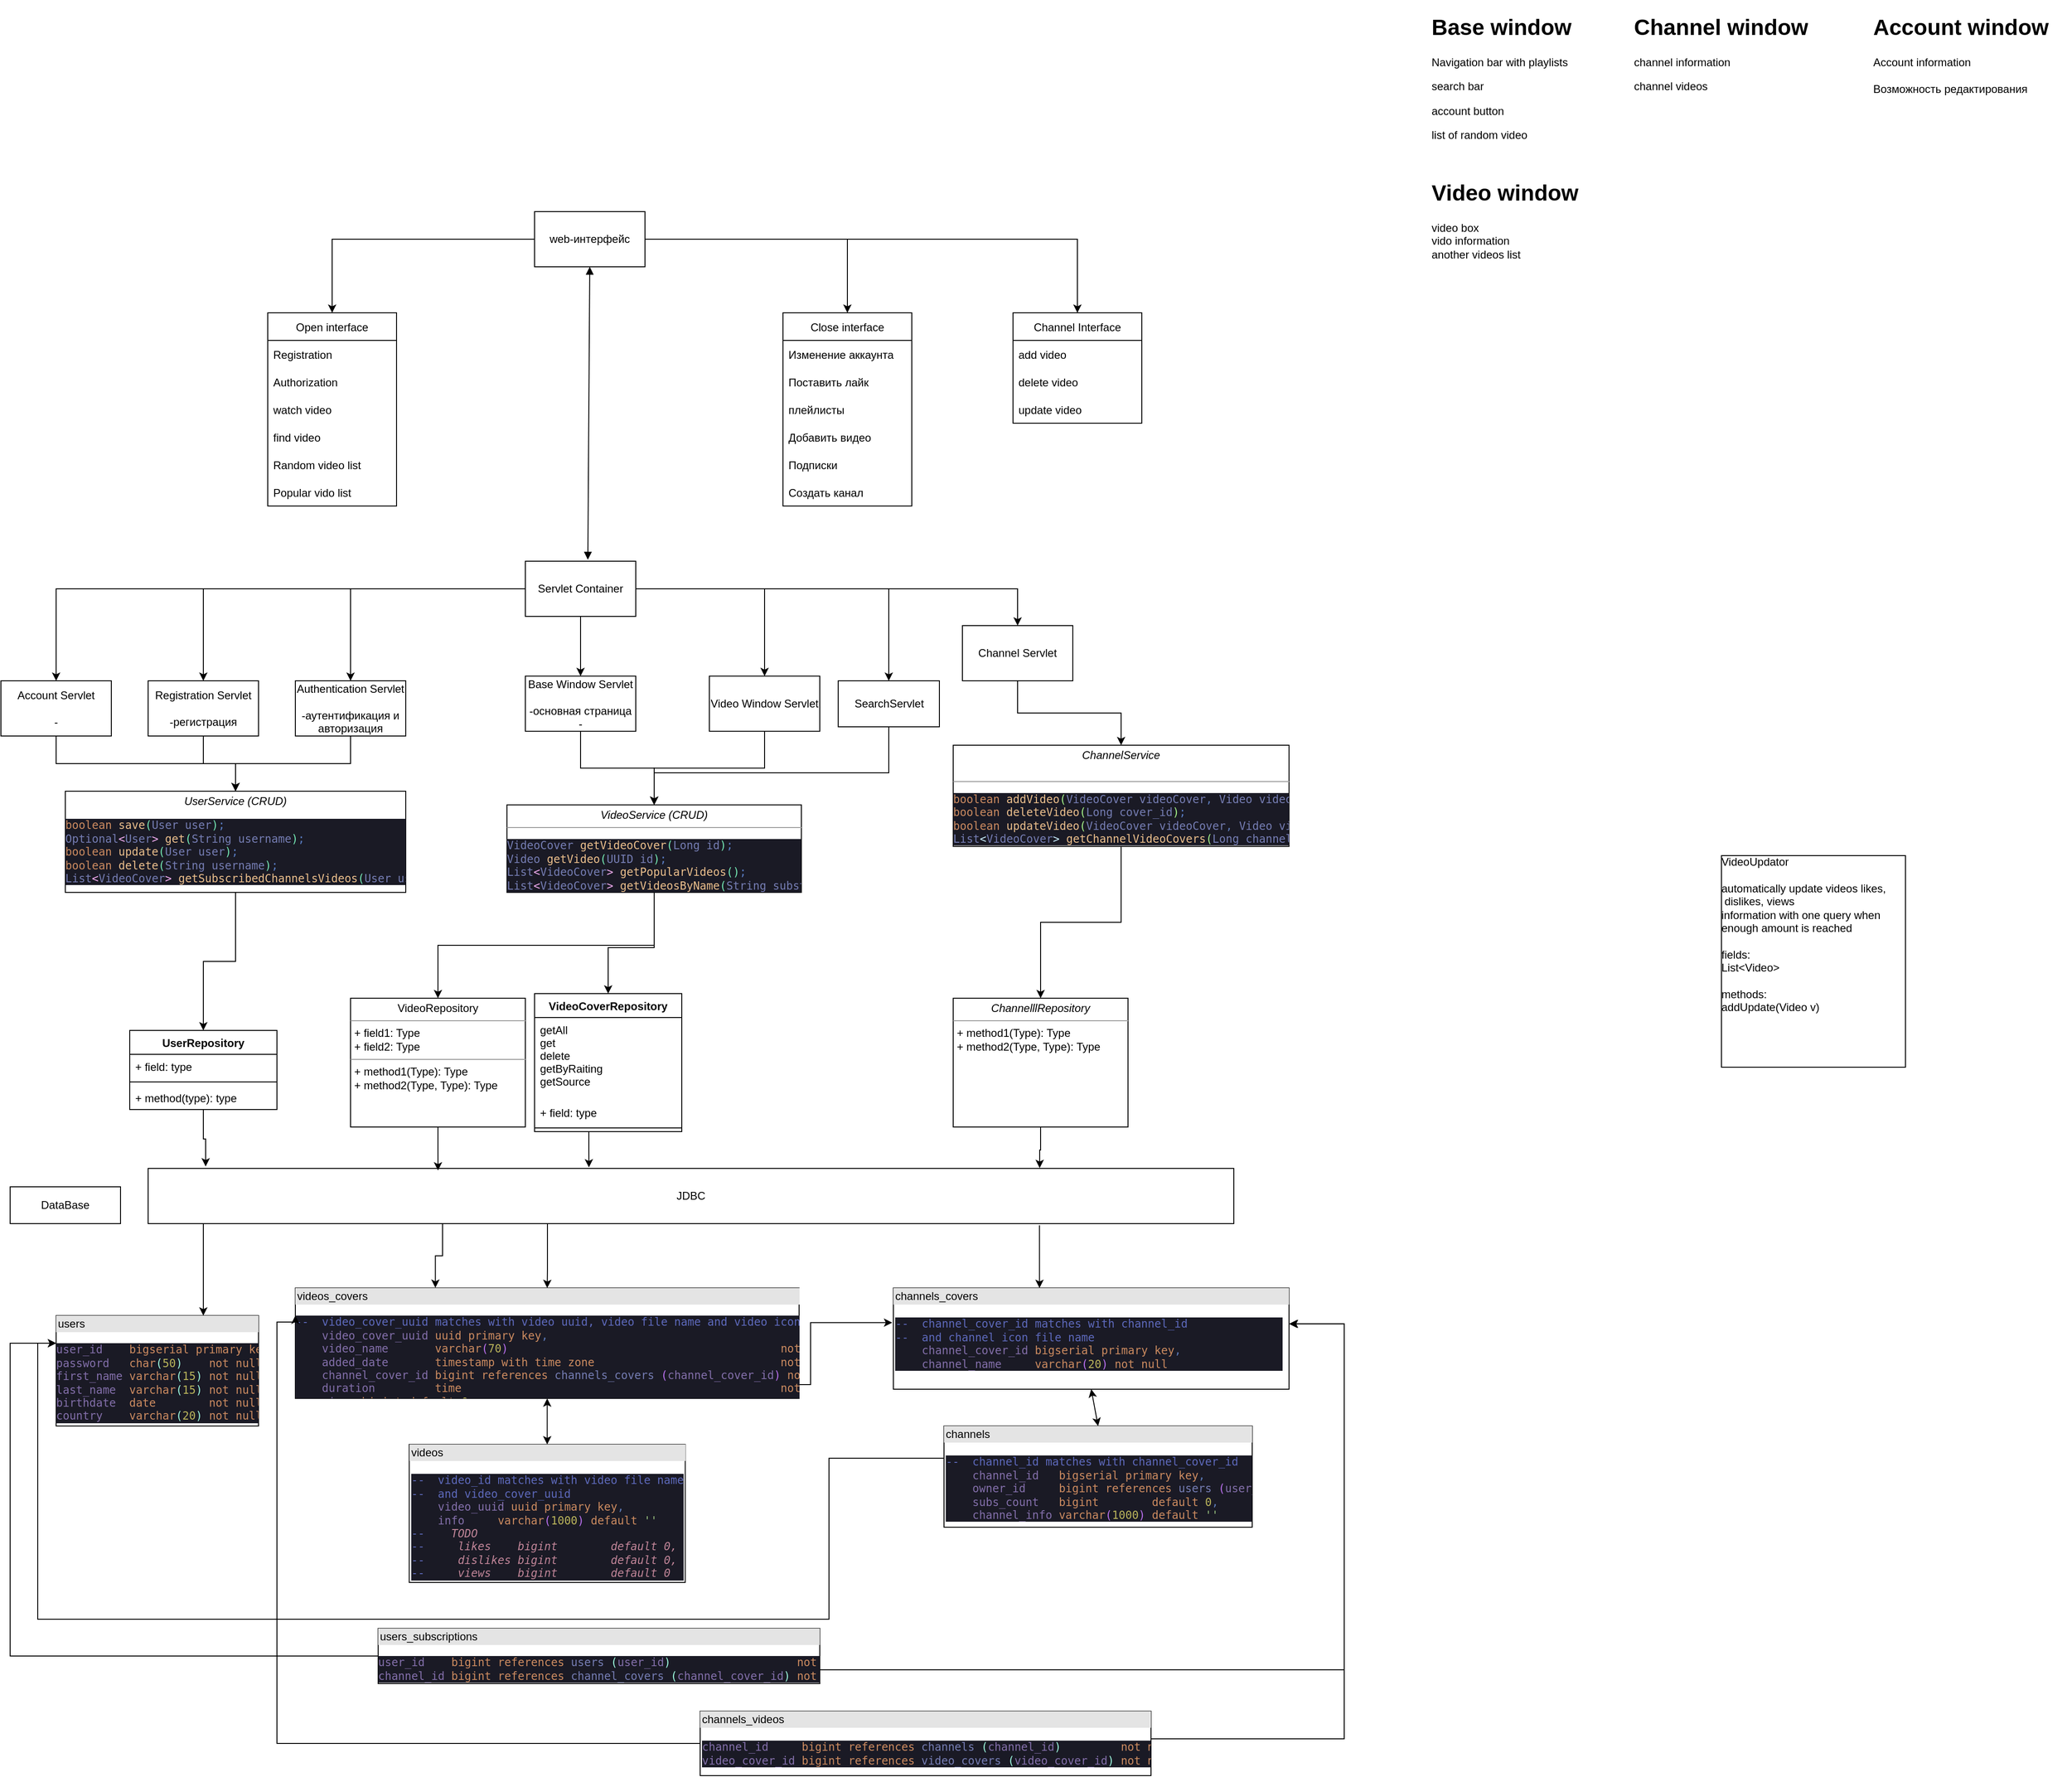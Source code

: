 <mxfile version="20.5.1" type="device"><diagram id="WTONZNGMhsn1RcIiaGWh" name="Страница 1"><mxGraphModel dx="659" dy="398" grid="1" gridSize="10" guides="1" tooltips="1" connect="1" arrows="1" fold="1" page="1" pageScale="1" pageWidth="2339" pageHeight="3300" math="0" shadow="0"><root><mxCell id="0"/><mxCell id="1" parent="0"/><mxCell id="U37pmC9Jn2ppCyWV6kMg-22" style="edgeStyle=orthogonalEdgeStyle;rounded=0;orthogonalLoop=1;jettySize=auto;html=1;" parent="1" source="U37pmC9Jn2ppCyWV6kMg-1" target="U37pmC9Jn2ppCyWV6kMg-2" edge="1"><mxGeometry relative="1" as="geometry"/></mxCell><mxCell id="U37pmC9Jn2ppCyWV6kMg-23" style="edgeStyle=orthogonalEdgeStyle;rounded=0;orthogonalLoop=1;jettySize=auto;html=1;entryX=0.5;entryY=0;entryDx=0;entryDy=0;" parent="1" source="U37pmC9Jn2ppCyWV6kMg-1" target="U37pmC9Jn2ppCyWV6kMg-18" edge="1"><mxGeometry relative="1" as="geometry"/></mxCell><mxCell id="uz91l-68emjFQJ4EGC2Y-32" style="edgeStyle=orthogonalEdgeStyle;rounded=0;orthogonalLoop=1;jettySize=auto;html=1;entryX=0.5;entryY=0;entryDx=0;entryDy=0;" parent="1" source="U37pmC9Jn2ppCyWV6kMg-1" target="uz91l-68emjFQJ4EGC2Y-23" edge="1"><mxGeometry relative="1" as="geometry"/></mxCell><mxCell id="U37pmC9Jn2ppCyWV6kMg-1" value="web-интерфейс" style="rounded=0;whiteSpace=wrap;html=1;" parent="1" vertex="1"><mxGeometry x="600" y="280" width="120" height="60" as="geometry"/></mxCell><mxCell id="U37pmC9Jn2ppCyWV6kMg-2" value="Open interface" style="swimlane;fontStyle=0;childLayout=stackLayout;horizontal=1;startSize=30;horizontalStack=0;resizeParent=1;resizeParentMax=0;resizeLast=0;collapsible=1;marginBottom=0;" parent="1" vertex="1"><mxGeometry x="310" y="390" width="140" height="210" as="geometry"><mxRectangle x="330" y="310" width="110" height="30" as="alternateBounds"/></mxGeometry></mxCell><mxCell id="U37pmC9Jn2ppCyWV6kMg-3" value="Registration" style="text;strokeColor=none;fillColor=none;align=left;verticalAlign=middle;spacingLeft=4;spacingRight=4;overflow=hidden;points=[[0,0.5],[1,0.5]];portConstraint=eastwest;rotatable=0;" parent="U37pmC9Jn2ppCyWV6kMg-2" vertex="1"><mxGeometry y="30" width="140" height="30" as="geometry"/></mxCell><mxCell id="U37pmC9Jn2ppCyWV6kMg-17" value="Authorization" style="text;strokeColor=none;fillColor=none;align=left;verticalAlign=middle;spacingLeft=4;spacingRight=4;overflow=hidden;points=[[0,0.5],[1,0.5]];portConstraint=eastwest;rotatable=0;" parent="U37pmC9Jn2ppCyWV6kMg-2" vertex="1"><mxGeometry y="60" width="140" height="30" as="geometry"/></mxCell><mxCell id="U37pmC9Jn2ppCyWV6kMg-4" value="watch video" style="text;strokeColor=none;fillColor=none;align=left;verticalAlign=middle;spacingLeft=4;spacingRight=4;overflow=hidden;points=[[0,0.5],[1,0.5]];portConstraint=eastwest;rotatable=0;" parent="U37pmC9Jn2ppCyWV6kMg-2" vertex="1"><mxGeometry y="90" width="140" height="30" as="geometry"/></mxCell><mxCell id="U37pmC9Jn2ppCyWV6kMg-5" value="find video" style="text;strokeColor=none;fillColor=none;align=left;verticalAlign=middle;spacingLeft=4;spacingRight=4;overflow=hidden;points=[[0,0.5],[1,0.5]];portConstraint=eastwest;rotatable=0;" parent="U37pmC9Jn2ppCyWV6kMg-2" vertex="1"><mxGeometry y="120" width="140" height="30" as="geometry"/></mxCell><mxCell id="U37pmC9Jn2ppCyWV6kMg-24" value="Random video list" style="text;strokeColor=none;fillColor=none;align=left;verticalAlign=middle;spacingLeft=4;spacingRight=4;overflow=hidden;points=[[0,0.5],[1,0.5]];portConstraint=eastwest;rotatable=0;" parent="U37pmC9Jn2ppCyWV6kMg-2" vertex="1"><mxGeometry y="150" width="140" height="30" as="geometry"/></mxCell><mxCell id="U37pmC9Jn2ppCyWV6kMg-25" value="Popular vido list" style="text;strokeColor=none;fillColor=none;align=left;verticalAlign=middle;spacingLeft=4;spacingRight=4;overflow=hidden;points=[[0,0.5],[1,0.5]];portConstraint=eastwest;rotatable=0;" parent="U37pmC9Jn2ppCyWV6kMg-2" vertex="1"><mxGeometry y="180" width="140" height="30" as="geometry"/></mxCell><mxCell id="U37pmC9Jn2ppCyWV6kMg-18" value="Close interface" style="swimlane;fontStyle=0;childLayout=stackLayout;horizontal=1;startSize=30;horizontalStack=0;resizeParent=1;resizeParentMax=0;resizeLast=0;collapsible=1;marginBottom=0;" parent="1" vertex="1"><mxGeometry x="870" y="390" width="140" height="210" as="geometry"/></mxCell><mxCell id="U37pmC9Jn2ppCyWV6kMg-27" value="Изменение аккаунта" style="text;strokeColor=none;fillColor=none;align=left;verticalAlign=middle;spacingLeft=4;spacingRight=4;overflow=hidden;points=[[0,0.5],[1,0.5]];portConstraint=eastwest;rotatable=0;" parent="U37pmC9Jn2ppCyWV6kMg-18" vertex="1"><mxGeometry y="30" width="140" height="30" as="geometry"/></mxCell><mxCell id="U37pmC9Jn2ppCyWV6kMg-19" value="Поставить лайк" style="text;strokeColor=none;fillColor=none;align=left;verticalAlign=middle;spacingLeft=4;spacingRight=4;overflow=hidden;points=[[0,0.5],[1,0.5]];portConstraint=eastwest;rotatable=0;" parent="U37pmC9Jn2ppCyWV6kMg-18" vertex="1"><mxGeometry y="60" width="140" height="30" as="geometry"/></mxCell><mxCell id="U37pmC9Jn2ppCyWV6kMg-20" value="плейлисты" style="text;strokeColor=none;fillColor=none;align=left;verticalAlign=middle;spacingLeft=4;spacingRight=4;overflow=hidden;points=[[0,0.5],[1,0.5]];portConstraint=eastwest;rotatable=0;" parent="U37pmC9Jn2ppCyWV6kMg-18" vertex="1"><mxGeometry y="90" width="140" height="30" as="geometry"/></mxCell><mxCell id="U37pmC9Jn2ppCyWV6kMg-21" value="Добавить видео" style="text;strokeColor=none;fillColor=none;align=left;verticalAlign=middle;spacingLeft=4;spacingRight=4;overflow=hidden;points=[[0,0.5],[1,0.5]];portConstraint=eastwest;rotatable=0;" parent="U37pmC9Jn2ppCyWV6kMg-18" vertex="1"><mxGeometry y="120" width="140" height="30" as="geometry"/></mxCell><mxCell id="U37pmC9Jn2ppCyWV6kMg-26" value="Подписки" style="text;strokeColor=none;fillColor=none;align=left;verticalAlign=middle;spacingLeft=4;spacingRight=4;overflow=hidden;points=[[0,0.5],[1,0.5]];portConstraint=eastwest;rotatable=0;" parent="U37pmC9Jn2ppCyWV6kMg-18" vertex="1"><mxGeometry y="150" width="140" height="30" as="geometry"/></mxCell><mxCell id="uz91l-68emjFQJ4EGC2Y-22" value="Создать канал" style="text;strokeColor=none;fillColor=none;align=left;verticalAlign=middle;spacingLeft=4;spacingRight=4;overflow=hidden;points=[[0,0.5],[1,0.5]];portConstraint=eastwest;rotatable=0;" parent="U37pmC9Jn2ppCyWV6kMg-18" vertex="1"><mxGeometry y="180" width="140" height="30" as="geometry"/></mxCell><mxCell id="U37pmC9Jn2ppCyWV6kMg-28" value="&lt;h1&gt;Base window&lt;/h1&gt;&lt;p&gt;Navigation bar with playlists&lt;/p&gt;&lt;p&gt;search bar&lt;/p&gt;&lt;p&gt;account button&lt;/p&gt;&lt;p&gt;list of random video&lt;/p&gt;" style="text;html=1;strokeColor=none;fillColor=none;spacing=5;spacingTop=-20;whiteSpace=wrap;overflow=hidden;rounded=0;" parent="1" vertex="1"><mxGeometry x="1570" y="60" width="190" height="170" as="geometry"/></mxCell><mxCell id="U37pmC9Jn2ppCyWV6kMg-31" value="&lt;h1&gt;Channel window&lt;/h1&gt;&lt;p&gt;channel information&lt;/p&gt;&lt;p&gt;channel videos&lt;/p&gt;&lt;p&gt;&lt;br&gt;&lt;/p&gt;" style="text;html=1;strokeColor=none;fillColor=none;spacing=5;spacingTop=-20;whiteSpace=wrap;overflow=hidden;rounded=0;" parent="1" vertex="1"><mxGeometry x="1790" y="60" width="210" height="120" as="geometry"/></mxCell><mxCell id="U37pmC9Jn2ppCyWV6kMg-32" value="&lt;h1&gt;Account window&lt;/h1&gt;&lt;div&gt;Account information&lt;/div&gt;&lt;div&gt;&lt;br&gt;&lt;/div&gt;&lt;div&gt;Возможность редактирования&lt;/div&gt;" style="text;html=1;strokeColor=none;fillColor=none;spacing=5;spacingTop=-20;whiteSpace=wrap;overflow=hidden;rounded=0;" parent="1" vertex="1"><mxGeometry x="2050" y="60" width="220" height="120" as="geometry"/></mxCell><mxCell id="U37pmC9Jn2ppCyWV6kMg-33" value="&lt;h1&gt;Video window&lt;/h1&gt;&lt;div&gt;video box&lt;/div&gt;&lt;div&gt;vido information&lt;/div&gt;&lt;div&gt;another videos list&lt;/div&gt;" style="text;html=1;strokeColor=none;fillColor=none;spacing=5;spacingTop=-20;whiteSpace=wrap;overflow=hidden;rounded=0;" parent="1" vertex="1"><mxGeometry x="1570" y="240" width="190" height="120" as="geometry"/></mxCell><mxCell id="U37pmC9Jn2ppCyWV6kMg-55" style="edgeStyle=orthogonalEdgeStyle;rounded=0;orthogonalLoop=1;jettySize=auto;html=1;" parent="1" source="U37pmC9Jn2ppCyWV6kMg-46" target="U37pmC9Jn2ppCyWV6kMg-47" edge="1"><mxGeometry relative="1" as="geometry"/></mxCell><mxCell id="U37pmC9Jn2ppCyWV6kMg-56" style="edgeStyle=orthogonalEdgeStyle;rounded=0;orthogonalLoop=1;jettySize=auto;html=1;" parent="1" source="U37pmC9Jn2ppCyWV6kMg-46" target="U37pmC9Jn2ppCyWV6kMg-48" edge="1"><mxGeometry relative="1" as="geometry"/></mxCell><mxCell id="U37pmC9Jn2ppCyWV6kMg-57" style="edgeStyle=orthogonalEdgeStyle;rounded=0;orthogonalLoop=1;jettySize=auto;html=1;entryX=0.5;entryY=0;entryDx=0;entryDy=0;" parent="1" source="U37pmC9Jn2ppCyWV6kMg-46" target="U37pmC9Jn2ppCyWV6kMg-49" edge="1"><mxGeometry relative="1" as="geometry"/></mxCell><mxCell id="U37pmC9Jn2ppCyWV6kMg-58" style="edgeStyle=orthogonalEdgeStyle;rounded=0;orthogonalLoop=1;jettySize=auto;html=1;entryX=0.5;entryY=0;entryDx=0;entryDy=0;" parent="1" source="U37pmC9Jn2ppCyWV6kMg-46" target="U37pmC9Jn2ppCyWV6kMg-50" edge="1"><mxGeometry relative="1" as="geometry"/></mxCell><mxCell id="U37pmC9Jn2ppCyWV6kMg-59" style="edgeStyle=orthogonalEdgeStyle;rounded=0;orthogonalLoop=1;jettySize=auto;html=1;" parent="1" source="U37pmC9Jn2ppCyWV6kMg-46" target="U37pmC9Jn2ppCyWV6kMg-53" edge="1"><mxGeometry relative="1" as="geometry"/></mxCell><mxCell id="U37pmC9Jn2ppCyWV6kMg-60" style="edgeStyle=orthogonalEdgeStyle;rounded=0;orthogonalLoop=1;jettySize=auto;html=1;" parent="1" source="U37pmC9Jn2ppCyWV6kMg-46" target="U37pmC9Jn2ppCyWV6kMg-54" edge="1"><mxGeometry relative="1" as="geometry"/></mxCell><mxCell id="Q2rULZlCvJA6apc9bp64-25" style="edgeStyle=orthogonalEdgeStyle;rounded=0;orthogonalLoop=1;jettySize=auto;html=1;" parent="1" source="U37pmC9Jn2ppCyWV6kMg-46" target="Q2rULZlCvJA6apc9bp64-24" edge="1"><mxGeometry relative="1" as="geometry"/></mxCell><mxCell id="U37pmC9Jn2ppCyWV6kMg-46" value="Servlet Container" style="rounded=0;whiteSpace=wrap;html=1;" parent="1" vertex="1"><mxGeometry x="590" y="660" width="120" height="60" as="geometry"/></mxCell><mxCell id="U37pmC9Jn2ppCyWV6kMg-83" style="edgeStyle=orthogonalEdgeStyle;rounded=0;orthogonalLoop=1;jettySize=auto;html=1;entryX=0.5;entryY=0;entryDx=0;entryDy=0;" parent="1" source="U37pmC9Jn2ppCyWV6kMg-47" target="U37pmC9Jn2ppCyWV6kMg-82" edge="1"><mxGeometry relative="1" as="geometry"/></mxCell><mxCell id="U37pmC9Jn2ppCyWV6kMg-47" value="Registration Servlet&lt;br&gt;&lt;br&gt;-регистрация" style="rounded=0;whiteSpace=wrap;html=1;" parent="1" vertex="1"><mxGeometry x="180" y="790" width="120" height="60" as="geometry"/></mxCell><mxCell id="U37pmC9Jn2ppCyWV6kMg-84" style="edgeStyle=orthogonalEdgeStyle;rounded=0;orthogonalLoop=1;jettySize=auto;html=1;entryX=0.5;entryY=0;entryDx=0;entryDy=0;" parent="1" source="U37pmC9Jn2ppCyWV6kMg-48" target="U37pmC9Jn2ppCyWV6kMg-82" edge="1"><mxGeometry relative="1" as="geometry"/></mxCell><mxCell id="U37pmC9Jn2ppCyWV6kMg-48" value="Authentication&amp;nbsp;Servlet&lt;br&gt;&lt;br&gt;-аутентификация и авторизация" style="rounded=0;whiteSpace=wrap;html=1;" parent="1" vertex="1"><mxGeometry x="340" y="790" width="120" height="60" as="geometry"/></mxCell><mxCell id="U37pmC9Jn2ppCyWV6kMg-87" style="edgeStyle=orthogonalEdgeStyle;rounded=0;orthogonalLoop=1;jettySize=auto;html=1;entryX=0.5;entryY=0;entryDx=0;entryDy=0;" parent="1" source="U37pmC9Jn2ppCyWV6kMg-49" target="U37pmC9Jn2ppCyWV6kMg-86" edge="1"><mxGeometry relative="1" as="geometry"/></mxCell><mxCell id="U37pmC9Jn2ppCyWV6kMg-49" value="Base Window Servlet&lt;br&gt;&lt;br&gt;-основная страница&lt;br&gt;-" style="rounded=0;whiteSpace=wrap;html=1;" parent="1" vertex="1"><mxGeometry x="590" y="784.86" width="120" height="60" as="geometry"/></mxCell><mxCell id="U37pmC9Jn2ppCyWV6kMg-88" style="edgeStyle=orthogonalEdgeStyle;rounded=0;orthogonalLoop=1;jettySize=auto;html=1;entryX=0.5;entryY=0;entryDx=0;entryDy=0;" parent="1" source="U37pmC9Jn2ppCyWV6kMg-50" target="U37pmC9Jn2ppCyWV6kMg-86" edge="1"><mxGeometry relative="1" as="geometry"/></mxCell><mxCell id="U37pmC9Jn2ppCyWV6kMg-50" value="Video Window Servlet" style="rounded=0;whiteSpace=wrap;html=1;" parent="1" vertex="1"><mxGeometry x="790" y="784.86" width="120" height="60" as="geometry"/></mxCell><mxCell id="uz91l-68emjFQJ4EGC2Y-10" style="edgeStyle=orthogonalEdgeStyle;rounded=0;orthogonalLoop=1;jettySize=auto;html=1;entryX=0.5;entryY=0;entryDx=0;entryDy=0;" parent="1" source="U37pmC9Jn2ppCyWV6kMg-53" target="uz91l-68emjFQJ4EGC2Y-6" edge="1"><mxGeometry relative="1" as="geometry"/></mxCell><mxCell id="U37pmC9Jn2ppCyWV6kMg-53" value="Channel&amp;nbsp;Servlet" style="rounded=0;whiteSpace=wrap;html=1;" parent="1" vertex="1"><mxGeometry x="1065" y="730" width="120" height="60" as="geometry"/></mxCell><mxCell id="Q2rULZlCvJA6apc9bp64-23" style="edgeStyle=orthogonalEdgeStyle;rounded=0;orthogonalLoop=1;jettySize=auto;html=1;entryX=0.5;entryY=0;entryDx=0;entryDy=0;" parent="1" source="U37pmC9Jn2ppCyWV6kMg-54" target="U37pmC9Jn2ppCyWV6kMg-82" edge="1"><mxGeometry relative="1" as="geometry"/></mxCell><mxCell id="U37pmC9Jn2ppCyWV6kMg-54" value="Account Servlet&lt;br&gt;&lt;br&gt;-" style="rounded=0;whiteSpace=wrap;html=1;" parent="1" vertex="1"><mxGeometry x="20" y="790" width="120" height="60" as="geometry"/></mxCell><mxCell id="uz91l-68emjFQJ4EGC2Y-4" style="edgeStyle=orthogonalEdgeStyle;rounded=0;orthogonalLoop=1;jettySize=auto;html=1;entryX=0.053;entryY=-0.036;entryDx=0;entryDy=0;entryPerimeter=0;" parent="1" source="U37pmC9Jn2ppCyWV6kMg-62" target="uz91l-68emjFQJ4EGC2Y-1" edge="1"><mxGeometry relative="1" as="geometry"/></mxCell><mxCell id="U37pmC9Jn2ppCyWV6kMg-62" value="UserRepository" style="swimlane;fontStyle=1;align=center;verticalAlign=top;childLayout=stackLayout;horizontal=1;startSize=26;horizontalStack=0;resizeParent=1;resizeParentMax=0;resizeLast=0;collapsible=1;marginBottom=0;" parent="1" vertex="1"><mxGeometry x="160" y="1170" width="160" height="86" as="geometry"/></mxCell><mxCell id="U37pmC9Jn2ppCyWV6kMg-63" value="+ field: type" style="text;strokeColor=none;fillColor=none;align=left;verticalAlign=top;spacingLeft=4;spacingRight=4;overflow=hidden;rotatable=0;points=[[0,0.5],[1,0.5]];portConstraint=eastwest;" parent="U37pmC9Jn2ppCyWV6kMg-62" vertex="1"><mxGeometry y="26" width="160" height="26" as="geometry"/></mxCell><mxCell id="U37pmC9Jn2ppCyWV6kMg-64" value="" style="line;strokeWidth=1;fillColor=none;align=left;verticalAlign=middle;spacingTop=-1;spacingLeft=3;spacingRight=3;rotatable=0;labelPosition=right;points=[];portConstraint=eastwest;strokeColor=inherit;" parent="U37pmC9Jn2ppCyWV6kMg-62" vertex="1"><mxGeometry y="52" width="160" height="8" as="geometry"/></mxCell><mxCell id="U37pmC9Jn2ppCyWV6kMg-65" value="+ method(type): type" style="text;strokeColor=none;fillColor=none;align=left;verticalAlign=top;spacingLeft=4;spacingRight=4;overflow=hidden;rotatable=0;points=[[0,0.5],[1,0.5]];portConstraint=eastwest;" parent="U37pmC9Jn2ppCyWV6kMg-62" vertex="1"><mxGeometry y="60" width="160" height="26" as="geometry"/></mxCell><mxCell id="uz91l-68emjFQJ4EGC2Y-2" style="edgeStyle=orthogonalEdgeStyle;rounded=0;orthogonalLoop=1;jettySize=auto;html=1;entryX=0.406;entryY=-0.018;entryDx=0;entryDy=0;entryPerimeter=0;" parent="1" source="U37pmC9Jn2ppCyWV6kMg-70" target="uz91l-68emjFQJ4EGC2Y-1" edge="1"><mxGeometry relative="1" as="geometry"><Array as="points"><mxPoint x="659" y="1300"/><mxPoint x="659" y="1300"/></Array></mxGeometry></mxCell><mxCell id="U37pmC9Jn2ppCyWV6kMg-70" value="VideoCoverRepository&#10;" style="swimlane;fontStyle=1;align=center;verticalAlign=top;childLayout=stackLayout;horizontal=1;startSize=26;horizontalStack=0;resizeParent=1;resizeParentMax=0;resizeLast=0;collapsible=1;marginBottom=0;" parent="1" vertex="1"><mxGeometry x="600" y="1130" width="160" height="150" as="geometry"/></mxCell><mxCell id="U37pmC9Jn2ppCyWV6kMg-73" value="getAll&#10;get&#10;delete&#10;getByRaiting&#10;getSource&#10;" style="text;strokeColor=none;fillColor=none;align=left;verticalAlign=top;spacingLeft=4;spacingRight=4;overflow=hidden;rotatable=0;points=[[0,0.5],[1,0.5]];portConstraint=eastwest;" parent="U37pmC9Jn2ppCyWV6kMg-70" vertex="1"><mxGeometry y="26" width="160" height="90" as="geometry"/></mxCell><mxCell id="U37pmC9Jn2ppCyWV6kMg-71" value="+ field: type" style="text;strokeColor=none;fillColor=none;align=left;verticalAlign=top;spacingLeft=4;spacingRight=4;overflow=hidden;rotatable=0;points=[[0,0.5],[1,0.5]];portConstraint=eastwest;" parent="U37pmC9Jn2ppCyWV6kMg-70" vertex="1"><mxGeometry y="116" width="160" height="26" as="geometry"/></mxCell><mxCell id="U37pmC9Jn2ppCyWV6kMg-72" value="" style="line;strokeWidth=1;fillColor=none;align=left;verticalAlign=middle;spacingTop=-1;spacingLeft=3;spacingRight=3;rotatable=0;labelPosition=right;points=[];portConstraint=eastwest;strokeColor=inherit;" parent="U37pmC9Jn2ppCyWV6kMg-70" vertex="1"><mxGeometry y="142" width="160" height="8" as="geometry"/></mxCell><mxCell id="U37pmC9Jn2ppCyWV6kMg-85" style="edgeStyle=orthogonalEdgeStyle;rounded=0;orthogonalLoop=1;jettySize=auto;html=1;entryX=0.5;entryY=0;entryDx=0;entryDy=0;" parent="1" source="U37pmC9Jn2ppCyWV6kMg-82" target="U37pmC9Jn2ppCyWV6kMg-62" edge="1"><mxGeometry relative="1" as="geometry"/></mxCell><mxCell id="U37pmC9Jn2ppCyWV6kMg-82" value="&lt;p style=&quot;margin:0px;margin-top:4px;text-align:center;&quot;&gt;&lt;i&gt;UserService (CRUD)&lt;/i&gt;&lt;/p&gt;&lt;pre style=&quot;background-color: rgb(26, 26, 37); font-family: &amp;quot;JetBrains Mono&amp;quot;, monospace;&quot;&gt;&lt;pre style=&quot;color: rgb(216, 216, 216); font-family: &amp;quot;JetBrains Mono&amp;quot;, monospace;&quot;&gt;&lt;span style=&quot;color:#cc8b60;&quot;&gt;boolean &lt;/span&gt;&lt;span style=&quot;color:#ebbf8c;&quot;&gt;save&lt;/span&gt;&lt;span style=&quot;color:#75eab5;&quot;&gt;(&lt;/span&gt;&lt;span style=&quot;color:#757db3;&quot;&gt;User user&lt;/span&gt;&lt;span style=&quot;color:#75eab5;&quot;&gt;)&lt;/span&gt;&lt;span style=&quot;color:#597cc2;&quot;&gt;;&lt;br&gt;&lt;/span&gt;&lt;span style=&quot;color:#757db3;&quot;&gt;Optional&lt;/span&gt;&lt;span style=&quot;color:#f4adf2;&quot;&gt;&amp;lt;&lt;/span&gt;&lt;span style=&quot;color:#757db3;&quot;&gt;User&lt;/span&gt;&lt;span style=&quot;color:#f4adf2;&quot;&gt;&amp;gt; &lt;/span&gt;&lt;span style=&quot;color:#ebbf8c;&quot;&gt;get&lt;/span&gt;&lt;span style=&quot;color:#75eab5;&quot;&gt;(&lt;/span&gt;&lt;span style=&quot;color:#757db3;&quot;&gt;String username&lt;/span&gt;&lt;span style=&quot;color:#75eab5;&quot;&gt;)&lt;/span&gt;&lt;span style=&quot;color:#597cc2;&quot;&gt;;&lt;br&gt;&lt;/span&gt;&lt;span style=&quot;color:#cc8b60;&quot;&gt;boolean &lt;/span&gt;&lt;span style=&quot;color:#ebbf8c;&quot;&gt;update&lt;/span&gt;&lt;span style=&quot;color:#75eab5;&quot;&gt;(&lt;/span&gt;&lt;span style=&quot;color:#757db3;&quot;&gt;User user&lt;/span&gt;&lt;span style=&quot;color:#75eab5;&quot;&gt;)&lt;/span&gt;&lt;span style=&quot;color:#597cc2;&quot;&gt;;&lt;br&gt;&lt;/span&gt;&lt;span style=&quot;color:#cc8b60;&quot;&gt;boolean &lt;/span&gt;&lt;span style=&quot;color:#ebbf8c;&quot;&gt;delete&lt;/span&gt;&lt;span style=&quot;color:#75eab5;&quot;&gt;(&lt;/span&gt;&lt;span style=&quot;color:#757db3;&quot;&gt;String username&lt;/span&gt;&lt;span style=&quot;color:#75eab5;&quot;&gt;)&lt;/span&gt;&lt;span style=&quot;color:#597cc2;&quot;&gt;;&lt;br&gt;&lt;/span&gt;&lt;span style=&quot;color:#757db3;&quot;&gt;List&lt;/span&gt;&lt;span style=&quot;color:#f4adf2;&quot;&gt;&amp;lt;&lt;/span&gt;&lt;span style=&quot;color:#757db3;&quot;&gt;VideoCover&lt;/span&gt;&lt;span style=&quot;color:#f4adf2;&quot;&gt;&amp;gt; &lt;/span&gt;&lt;span style=&quot;color:#ebbf8c;&quot;&gt;getSubscribedChannelsVideos&lt;/span&gt;&lt;span style=&quot;color:#75eab5;&quot;&gt;(&lt;/span&gt;&lt;span style=&quot;color:#757db3;&quot;&gt;User user&lt;/span&gt;&lt;span style=&quot;color:#75eab5;&quot;&gt;)&lt;/span&gt;&lt;span style=&quot;color:#597cc2;&quot;&gt;;&lt;/span&gt;&lt;/pre&gt;&lt;/pre&gt;" style="verticalAlign=top;align=left;overflow=fill;fontSize=12;fontFamily=Helvetica;html=1;" parent="1" vertex="1"><mxGeometry x="90" y="910" width="370" height="110" as="geometry"/></mxCell><mxCell id="U37pmC9Jn2ppCyWV6kMg-89" style="edgeStyle=orthogonalEdgeStyle;rounded=0;orthogonalLoop=1;jettySize=auto;html=1;entryX=0.5;entryY=0;entryDx=0;entryDy=0;" parent="1" source="U37pmC9Jn2ppCyWV6kMg-86" target="U37pmC9Jn2ppCyWV6kMg-70" edge="1"><mxGeometry relative="1" as="geometry"><mxPoint x="770" y="1124.86" as="targetPoint"/><Array as="points"><mxPoint x="730" y="1080"/><mxPoint x="680" y="1080"/></Array></mxGeometry></mxCell><mxCell id="Q2rULZlCvJA6apc9bp64-17" style="edgeStyle=orthogonalEdgeStyle;rounded=0;orthogonalLoop=1;jettySize=auto;html=1;entryX=0.5;entryY=0;entryDx=0;entryDy=0;" parent="1" source="U37pmC9Jn2ppCyWV6kMg-86" target="Q2rULZlCvJA6apc9bp64-16" edge="1"><mxGeometry relative="1" as="geometry"><mxPoint x="585.0" y="1129.86" as="targetPoint"/></mxGeometry></mxCell><mxCell id="U37pmC9Jn2ppCyWV6kMg-86" value="&lt;p style=&quot;margin:0px;margin-top:4px;text-align:center;&quot;&gt;&lt;i&gt;VideoService (CRUD)&lt;br&gt;&lt;/i&gt;&lt;/p&gt;&lt;hr size=&quot;1&quot;&gt;&lt;pre style=&quot;background-color:#1a1a25;color:#d8d8d8;font-family:'JetBrains Mono',monospace;font-size:9,8pt;&quot;&gt;&lt;span style=&quot;color:#757db3;&quot;&gt;VideoCover &lt;/span&gt;&lt;span style=&quot;color:#ebbf8c;&quot;&gt;getVideoCover&lt;/span&gt;&lt;span style=&quot;color:#75eab5;&quot;&gt;(&lt;/span&gt;&lt;span style=&quot;color:#757db3;&quot;&gt;Long id&lt;/span&gt;&lt;span style=&quot;color:#75eab5;&quot;&gt;)&lt;/span&gt;&lt;span style=&quot;color:#597cc2;&quot;&gt;;&lt;br&gt;&lt;/span&gt;&lt;span style=&quot;color:#757db3;&quot;&gt;Video &lt;/span&gt;&lt;span style=&quot;color:#ebbf8c;&quot;&gt;getVideo&lt;/span&gt;&lt;span style=&quot;color:#75eab5;&quot;&gt;(&lt;/span&gt;&lt;span style=&quot;color:#757db3;&quot;&gt;UUID id&lt;/span&gt;&lt;span style=&quot;color:#75eab5;&quot;&gt;)&lt;/span&gt;&lt;span style=&quot;color:#597cc2;&quot;&gt;;&lt;br&gt;&lt;/span&gt;&lt;span style=&quot;color:#757db3;&quot;&gt;List&lt;/span&gt;&lt;span style=&quot;color:#f4adf2;&quot;&gt;&amp;lt;&lt;/span&gt;&lt;span style=&quot;color:#757db3;&quot;&gt;VideoCover&lt;/span&gt;&lt;span style=&quot;color:#f4adf2;&quot;&gt;&amp;gt; &lt;/span&gt;&lt;span style=&quot;color:#ebbf8c;&quot;&gt;getPopularVideos&lt;/span&gt;&lt;span style=&quot;color:#75eab5;&quot;&gt;()&lt;/span&gt;&lt;span style=&quot;color:#597cc2;&quot;&gt;;&lt;br&gt;&lt;/span&gt;&lt;span style=&quot;color:#757db3;&quot;&gt;List&lt;/span&gt;&lt;span style=&quot;color:#f4adf2;&quot;&gt;&amp;lt;&lt;/span&gt;&lt;span style=&quot;color:#757db3;&quot;&gt;VideoCover&lt;/span&gt;&lt;span style=&quot;color:#f4adf2;&quot;&gt;&amp;gt; &lt;/span&gt;&lt;span style=&quot;color:#ebbf8c;&quot;&gt;getVideosByName&lt;/span&gt;&lt;span style=&quot;color:#75eab5;&quot;&gt;(&lt;/span&gt;&lt;span style=&quot;color:#757db3;&quot;&gt;String substring&lt;/span&gt;&lt;span style=&quot;color:#75eab5;&quot;&gt;)&lt;/span&gt;&lt;span style=&quot;color:#597cc2;&quot;&gt;;&lt;/span&gt;&lt;/pre&gt;" style="verticalAlign=top;align=left;overflow=fill;fontSize=12;fontFamily=Helvetica;html=1;" parent="1" vertex="1"><mxGeometry x="570" y="924.86" width="320" height="95.14" as="geometry"/></mxCell><mxCell id="U37pmC9Jn2ppCyWV6kMg-91" value="DataBase" style="rounded=0;whiteSpace=wrap;html=1;" parent="1" vertex="1"><mxGeometry x="30" y="1340" width="120" height="40" as="geometry"/></mxCell><mxCell id="U37pmC9Jn2ppCyWV6kMg-92" value="&lt;div style=&quot;box-sizing:border-box;width:100%;background:#e4e4e4;padding:2px;&quot;&gt;users&lt;/div&gt;&lt;pre style=&quot;background-color:#1a1a25;color:#d8d8d8;font-family:'JetBrains Mono',monospace;font-size:9,8pt;&quot;&gt;&lt;pre style=&quot;font-family: &amp;quot;JetBrains Mono&amp;quot;, monospace;&quot;&gt;&lt;span style=&quot;color:#836faa;&quot;&gt;user_id    &lt;/span&gt;&lt;span style=&quot;color:#cc8b60;&quot;&gt;bigserial primary key&lt;/span&gt;&lt;span style=&quot;color:#5c7ab8;&quot;&gt;,&lt;br&gt;&lt;/span&gt;&lt;span style=&quot;color:#836faa;&quot;&gt;password   &lt;/span&gt;&lt;span style=&quot;color:#cc8b60;&quot;&gt;char&lt;/span&gt;&lt;span style=&quot;color:#9df9df;&quot;&gt;(&lt;/span&gt;&lt;span style=&quot;color:#bbb55b;&quot;&gt;50&lt;/span&gt;&lt;span style=&quot;color:#9df9df;&quot;&gt;)    &lt;/span&gt;&lt;span style=&quot;color:#cc8b60;&quot;&gt;not null&lt;/span&gt;&lt;span style=&quot;color:#5c7ab8;&quot;&gt;,&lt;br&gt;&lt;/span&gt;&lt;span style=&quot;color:#836faa;&quot;&gt;first_name &lt;/span&gt;&lt;span style=&quot;color:#cc8b60;&quot;&gt;varchar&lt;/span&gt;&lt;span style=&quot;color:#9df9df;&quot;&gt;(&lt;/span&gt;&lt;span style=&quot;color:#bbb55b;&quot;&gt;15&lt;/span&gt;&lt;span style=&quot;color:#9df9df;&quot;&gt;) &lt;/span&gt;&lt;span style=&quot;color:#cc8b60;&quot;&gt;not null&lt;/span&gt;&lt;span style=&quot;color:#5c7ab8;&quot;&gt;,&lt;br&gt;&lt;/span&gt;&lt;span style=&quot;color:#836faa;&quot;&gt;last_name  &lt;/span&gt;&lt;span style=&quot;color:#cc8b60;&quot;&gt;varchar&lt;/span&gt;&lt;span style=&quot;color:#9df9df;&quot;&gt;(&lt;/span&gt;&lt;span style=&quot;color:#bbb55b;&quot;&gt;15&lt;/span&gt;&lt;span style=&quot;color:#9df9df;&quot;&gt;) &lt;/span&gt;&lt;span style=&quot;color:#cc8b60;&quot;&gt;not null&lt;/span&gt;&lt;span style=&quot;color:#5c7ab8;&quot;&gt;,&lt;br&gt;&lt;/span&gt;&lt;span style=&quot;color:#836faa;&quot;&gt;birthdate  &lt;/span&gt;&lt;span style=&quot;color:#cc8b60;&quot;&gt;date        not null&lt;/span&gt;&lt;span style=&quot;color:#5c7ab8;&quot;&gt;,&lt;br&gt;&lt;/span&gt;&lt;span style=&quot;color:#836faa;&quot;&gt;country    &lt;/span&gt;&lt;span style=&quot;color:#cc8b60;&quot;&gt;varchar&lt;/span&gt;&lt;span style=&quot;color:#9df9df;&quot;&gt;(&lt;/span&gt;&lt;span style=&quot;color:#bbb55b;&quot;&gt;20&lt;/span&gt;&lt;span style=&quot;color:#9df9df;&quot;&gt;) &lt;/span&gt;&lt;span style=&quot;color:#cc8b60;&quot;&gt;not null&lt;/span&gt;&lt;/pre&gt;&lt;/pre&gt;" style="verticalAlign=top;align=left;overflow=fill;html=1;" parent="1" vertex="1"><mxGeometry x="80" y="1480" width="220" height="120" as="geometry"/></mxCell><mxCell id="Q2rULZlCvJA6apc9bp64-7" style="edgeStyle=orthogonalEdgeStyle;rounded=0;orthogonalLoop=1;jettySize=auto;html=1;entryX=0;entryY=0.25;entryDx=0;entryDy=0;" parent="1" source="U37pmC9Jn2ppCyWV6kMg-94" target="U37pmC9Jn2ppCyWV6kMg-92" edge="1"><mxGeometry relative="1" as="geometry"><mxPoint x="360" y="1741.422" as="targetPoint"/><Array as="points"><mxPoint x="920" y="1635"/><mxPoint x="920" y="1810"/><mxPoint x="60" y="1810"/><mxPoint x="60" y="1510"/></Array></mxGeometry></mxCell><mxCell id="U37pmC9Jn2ppCyWV6kMg-94" value="&lt;div style=&quot;box-sizing:border-box;width:100%;background:#e4e4e4;padding:2px;&quot;&gt;channels&lt;/div&gt;&lt;table style=&quot;width:100%;font-size:1em;&quot; cellpadding=&quot;2&quot; cellspacing=&quot;0&quot;&gt;&lt;tbody&gt;&lt;tr&gt;&lt;td&gt;&lt;pre style=&quot;background-color:#1a1a25;color:#d8d8d8;font-family:'JetBrains Mono',monospace;font-size:9,8pt;&quot;&gt;&lt;pre style=&quot;font-family: &amp;quot;JetBrains Mono&amp;quot;, monospace;&quot;&gt;&lt;span style=&quot;color:#5d69bb;&quot;&gt;--  channel_id matches with channel_cover_id&lt;br&gt;&lt;/span&gt;&lt;span style=&quot;color:#5d69bb;&quot;&gt;    &lt;/span&gt;&lt;span style=&quot;color:#836faa;&quot;&gt;channel_id   &lt;/span&gt;&lt;span style=&quot;color:#cc8b60;&quot;&gt;bigserial primary key&lt;/span&gt;&lt;span style=&quot;color:#5c7ab8;&quot;&gt;,&lt;br&gt;&lt;/span&gt;&lt;span style=&quot;color:#5c7ab8;&quot;&gt;    &lt;/span&gt;&lt;span style=&quot;color:#836faa;&quot;&gt;owner_id     &lt;/span&gt;&lt;span style=&quot;color:#cc8b60;&quot;&gt;bigint references &lt;/span&gt;&lt;span style=&quot;color:#757db3;&quot;&gt;users &lt;/span&gt;&lt;span style=&quot;color:#ba70ef;&quot;&gt;(&lt;/span&gt;&lt;span style=&quot;color:#836faa;&quot;&gt;user_id&lt;/span&gt;&lt;span style=&quot;color:#ba70ef;&quot;&gt;)&lt;/span&gt;&lt;span style=&quot;color:#5c7ab8;&quot;&gt;,&lt;br&gt;&lt;/span&gt;&lt;span style=&quot;color:#5c7ab8;&quot;&gt;    &lt;/span&gt;&lt;span style=&quot;color:#836faa;&quot;&gt;subs_count   &lt;/span&gt;&lt;span style=&quot;color:#cc8b60;&quot;&gt;bigint        default &lt;/span&gt;&lt;span style=&quot;color:#bbb55b;&quot;&gt;0&lt;/span&gt;&lt;span style=&quot;color:#5c7ab8;&quot;&gt;,&lt;br&gt;&lt;/span&gt;&lt;span style=&quot;color:#5c7ab8;&quot;&gt;    &lt;/span&gt;&lt;span style=&quot;color:#836faa;&quot;&gt;channel_info &lt;/span&gt;&lt;span style=&quot;color:#cc8b60;&quot;&gt;varchar&lt;/span&gt;&lt;span style=&quot;color:#ba70ef;&quot;&gt;(&lt;/span&gt;&lt;span style=&quot;color:#bbb55b;&quot;&gt;1000&lt;/span&gt;&lt;span style=&quot;color:#ba70ef;&quot;&gt;) &lt;/span&gt;&lt;span style=&quot;color:#cc8b60;&quot;&gt;default &lt;/span&gt;&lt;span style=&quot;color:#96bf7d;&quot;&gt;''&lt;/span&gt;&lt;/pre&gt;&lt;/pre&gt;&lt;/td&gt;&lt;td&gt;&lt;br&gt;&lt;/td&gt;&lt;/tr&gt;&lt;tr&gt;&lt;td&gt;&lt;/td&gt;&lt;td&gt;&lt;br&gt;&lt;br&gt;&lt;/td&gt;&lt;/tr&gt;&lt;/tbody&gt;&lt;/table&gt;" style="verticalAlign=top;align=left;overflow=fill;html=1;" parent="1" vertex="1"><mxGeometry x="1045" y="1600" width="335" height="110" as="geometry"/></mxCell><mxCell id="uz91l-68emjFQJ4EGC2Y-3" style="edgeStyle=orthogonalEdgeStyle;rounded=0;orthogonalLoop=1;jettySize=auto;html=1;entryX=0.5;entryY=0;entryDx=0;entryDy=0;" parent="1" source="uz91l-68emjFQJ4EGC2Y-1" target="uz91l-68emjFQJ4EGC2Y-15" edge="1"><mxGeometry relative="1" as="geometry"><mxPoint x="665" y="1440" as="targetPoint"/><Array as="points"><mxPoint x="614" y="1430"/><mxPoint x="614" y="1430"/></Array></mxGeometry></mxCell><mxCell id="uz91l-68emjFQJ4EGC2Y-5" style="edgeStyle=orthogonalEdgeStyle;rounded=0;orthogonalLoop=1;jettySize=auto;html=1;" parent="1" source="uz91l-68emjFQJ4EGC2Y-1" edge="1"><mxGeometry relative="1" as="geometry"><Array as="points"><mxPoint x="240" y="1480"/></Array><mxPoint x="240" y="1480" as="targetPoint"/></mxGeometry></mxCell><mxCell id="uz91l-68emjFQJ4EGC2Y-21" style="edgeStyle=orthogonalEdgeStyle;rounded=0;orthogonalLoop=1;jettySize=auto;html=1;exitX=0.821;exitY=1.031;exitDx=0;exitDy=0;exitPerimeter=0;" parent="1" source="uz91l-68emjFQJ4EGC2Y-1" target="uz91l-68emjFQJ4EGC2Y-16" edge="1"><mxGeometry relative="1" as="geometry"><Array as="points"><mxPoint x="1149" y="1430"/><mxPoint x="1149" y="1430"/></Array></mxGeometry></mxCell><mxCell id="Q2rULZlCvJA6apc9bp64-19" style="edgeStyle=orthogonalEdgeStyle;rounded=0;orthogonalLoop=1;jettySize=auto;html=1;entryX=0.278;entryY=-0.002;entryDx=0;entryDy=0;entryPerimeter=0;" parent="1" source="uz91l-68emjFQJ4EGC2Y-1" target="uz91l-68emjFQJ4EGC2Y-15" edge="1"><mxGeometry relative="1" as="geometry"><Array as="points"><mxPoint x="500" y="1415"/><mxPoint x="492" y="1415"/></Array></mxGeometry></mxCell><mxCell id="uz91l-68emjFQJ4EGC2Y-1" value="JDBC" style="rounded=0;whiteSpace=wrap;html=1;" parent="1" vertex="1"><mxGeometry x="180" y="1320" width="1180" height="60" as="geometry"/></mxCell><mxCell id="uz91l-68emjFQJ4EGC2Y-11" style="edgeStyle=orthogonalEdgeStyle;rounded=0;orthogonalLoop=1;jettySize=auto;html=1;entryX=0.5;entryY=0;entryDx=0;entryDy=0;" parent="1" source="uz91l-68emjFQJ4EGC2Y-6" target="uz91l-68emjFQJ4EGC2Y-31" edge="1"><mxGeometry relative="1" as="geometry"/></mxCell><mxCell id="uz91l-68emjFQJ4EGC2Y-6" value="&lt;p style=&quot;margin:0px;margin-top:4px;text-align:center;&quot;&gt;&lt;i&gt;ChannelService&lt;/i&gt;&lt;/p&gt;&lt;p style=&quot;margin:0px;margin-left:4px;&quot;&gt;&lt;br&gt;&lt;/p&gt;&lt;hr size=&quot;1&quot;&gt;&lt;pre style=&quot;background-color:#1a1a25;color:#d8d8d8;font-family:'JetBrains Mono',monospace;font-size:9,8pt;&quot;&gt;&lt;pre style=&quot;font-family: &amp;quot;JetBrains Mono&amp;quot;, monospace;&quot;&gt;&lt;span style=&quot;color:#cc8b60;&quot;&gt;boolean &lt;/span&gt;&lt;span style=&quot;color:#ebbf8c;&quot;&gt;addVideo&lt;/span&gt;&lt;span style=&quot;color:#a5f489;&quot;&gt;(&lt;/span&gt;&lt;span style=&quot;color:#757db3;&quot;&gt;VideoCover videoCover&lt;/span&gt;&lt;span style=&quot;color:#5c7ab8;&quot;&gt;, &lt;/span&gt;&lt;span style=&quot;color:#757db3;&quot;&gt;Video video&lt;/span&gt;&lt;span style=&quot;color:#a5f489;&quot;&gt;)&lt;/span&gt;&lt;span style=&quot;color:#597cc2;&quot;&gt;;&lt;br&gt;&lt;/span&gt;&lt;span style=&quot;color:#cc8b60;&quot;&gt;boolean &lt;/span&gt;&lt;span style=&quot;color:#ebbf8c;&quot;&gt;deleteVideo&lt;/span&gt;&lt;span style=&quot;color:#a5f489;&quot;&gt;(&lt;/span&gt;&lt;span style=&quot;color:#757db3;&quot;&gt;Long cover_id&lt;/span&gt;&lt;span style=&quot;color:#a5f489;&quot;&gt;)&lt;/span&gt;&lt;span style=&quot;color:#597cc2;&quot;&gt;;&lt;br&gt;&lt;/span&gt;&lt;span style=&quot;color:#cc8b60;&quot;&gt;boolean &lt;/span&gt;&lt;span style=&quot;color:#ebbf8c;&quot;&gt;updateVideo&lt;/span&gt;&lt;span style=&quot;color:#a5f489;&quot;&gt;(&lt;/span&gt;&lt;span style=&quot;color:#757db3;&quot;&gt;VideoCover videoCover&lt;/span&gt;&lt;span style=&quot;color:#5c7ab8;&quot;&gt;, &lt;/span&gt;&lt;span style=&quot;color:#757db3;&quot;&gt;Video video&lt;/span&gt;&lt;span style=&quot;color:#a5f489;&quot;&gt;)&lt;/span&gt;&lt;span style=&quot;color:#597cc2;&quot;&gt;;&lt;br&gt;&lt;/span&gt;&lt;span style=&quot;color:#757db3;&quot;&gt;List&lt;/span&gt;&lt;span style=&quot;color:#c9eeff;&quot;&gt;&amp;lt;&lt;/span&gt;&lt;span style=&quot;color:#757db3;&quot;&gt;VideoCover&lt;/span&gt;&lt;span style=&quot;color:#c9eeff;&quot;&gt;&amp;gt; &lt;/span&gt;&lt;span style=&quot;color:#ebbf8c;&quot;&gt;getChannelVideoCovers&lt;/span&gt;&lt;span style=&quot;color:#a5f489;&quot;&gt;(&lt;/span&gt;&lt;span style=&quot;color:#757db3;&quot;&gt;Long channelId&lt;/span&gt;&lt;span style=&quot;color:#a5f489;&quot;&gt;)&lt;/span&gt;&lt;span style=&quot;color:#597cc2;&quot;&gt;;   &lt;/span&gt;&lt;/pre&gt;&lt;/pre&gt;" style="verticalAlign=top;align=left;overflow=fill;fontSize=12;fontFamily=Helvetica;html=1;" parent="1" vertex="1"><mxGeometry x="1055" y="860" width="365" height="110" as="geometry"/></mxCell><mxCell id="uz91l-68emjFQJ4EGC2Y-14" value="&lt;div style=&quot;box-sizing:border-box;width:100%;background:#e4e4e4;padding:2px;&quot;&gt;videos&lt;/div&gt;&lt;table cellspacing=&quot;0&quot; cellpadding=&quot;2&quot; style=&quot;width:100%;font-size:1em;&quot;&gt;&lt;tbody&gt;&lt;tr&gt;&lt;td&gt;&lt;pre style=&quot;background-color: rgb(26, 26, 37); font-family: &amp;quot;JetBrains Mono&amp;quot;, monospace;&quot;&gt;&lt;pre style=&quot;color: rgb(216, 216, 216); font-family: &amp;quot;JetBrains Mono&amp;quot;, monospace;&quot;&gt;&lt;pre style=&quot;font-family: &amp;quot;JetBrains Mono&amp;quot;, monospace;&quot;&gt;&lt;span style=&quot;color:#5d69bb;&quot;&gt;--  video_id matches with video file name&lt;br&gt;&lt;/span&gt;&lt;span style=&quot;color:#5d69bb;&quot;&gt;--  and video_cover_uuid&lt;br&gt;&lt;/span&gt;&lt;span style=&quot;color:#5d69bb;&quot;&gt;    &lt;/span&gt;&lt;span style=&quot;color:#836faa;&quot;&gt;video_uuid &lt;/span&gt;&lt;span style=&quot;color:#cc8b60;&quot;&gt;uuid primary key&lt;/span&gt;&lt;span style=&quot;color:#5c7ab8;&quot;&gt;,&lt;br&gt;&lt;/span&gt;&lt;span style=&quot;color:#5c7ab8;&quot;&gt;    &lt;/span&gt;&lt;span style=&quot;color:#836faa;&quot;&gt;info     &lt;/span&gt;&lt;span style=&quot;color:#cc8b60;&quot;&gt;varchar&lt;/span&gt;&lt;span style=&quot;color:#ba70ef;&quot;&gt;(&lt;/span&gt;&lt;span style=&quot;color:#bbb55b;&quot;&gt;1000&lt;/span&gt;&lt;span style=&quot;color:#ba70ef;&quot;&gt;) &lt;/span&gt;&lt;span style=&quot;color:#cc8b60;&quot;&gt;default &lt;/span&gt;&lt;span style=&quot;color:#96bf7d;&quot;&gt;''&lt;br&gt;&lt;/span&gt;&lt;span style=&quot;color:#5d69bb;&quot;&gt;--    &lt;/span&gt;&lt;span style=&quot;color:#c08598;font-style:italic;&quot;&gt;TODO&lt;br&gt;&lt;/span&gt;&lt;span style=&quot;color:#5d69bb;&quot;&gt;--     &lt;/span&gt;&lt;span style=&quot;color:#c08598;font-style:italic;&quot;&gt;likes    bigint        default 0,&lt;br&gt;&lt;/span&gt;&lt;span style=&quot;color:#5d69bb;&quot;&gt;--     &lt;/span&gt;&lt;span style=&quot;color:#c08598;font-style:italic;&quot;&gt;dislikes bigint        default 0,&lt;br&gt;&lt;/span&gt;&lt;span style=&quot;color:#5d69bb;&quot;&gt;--     &lt;/span&gt;&lt;span style=&quot;color:#c08598;font-style:italic;&quot;&gt;views    bigint        default 0&lt;/span&gt;&lt;/pre&gt;&lt;/pre&gt;&lt;/pre&gt;&lt;/td&gt;&lt;td&gt;&lt;/td&gt;&lt;/tr&gt;&lt;tr&gt;&lt;td&gt;&lt;/td&gt;&lt;td&gt;&lt;br&gt;&lt;br&gt;&lt;/td&gt;&lt;/tr&gt;&lt;/tbody&gt;&lt;/table&gt;" style="verticalAlign=top;align=left;overflow=fill;html=1;" parent="1" vertex="1"><mxGeometry x="463.75" y="1620" width="300" height="150" as="geometry"/></mxCell><mxCell id="uz91l-68emjFQJ4EGC2Y-20" style="edgeStyle=orthogonalEdgeStyle;rounded=0;orthogonalLoop=1;jettySize=auto;html=1;entryX=-0.003;entryY=0.342;entryDx=0;entryDy=0;exitX=1;exitY=0.75;exitDx=0;exitDy=0;entryPerimeter=0;" parent="1" source="uz91l-68emjFQJ4EGC2Y-15" target="uz91l-68emjFQJ4EGC2Y-16" edge="1"><mxGeometry relative="1" as="geometry"><Array as="points"><mxPoint x="888" y="1555"/><mxPoint x="900" y="1555"/><mxPoint x="900" y="1488"/></Array></mxGeometry></mxCell><mxCell id="uz91l-68emjFQJ4EGC2Y-15" value="&lt;div style=&quot;box-sizing:border-box;width:100%;background:#e4e4e4;padding:2px;&quot;&gt;videos_covers&lt;/div&gt;&lt;pre style=&quot;background-color:#1a1a25;color:#d8d8d8;font-family:'JetBrains Mono',monospace;font-size:9,8pt;&quot;&gt;&lt;pre style=&quot;font-family: &amp;quot;JetBrains Mono&amp;quot;, monospace;&quot;&gt;&lt;span style=&quot;color:#5d69bb;&quot;&gt;--  video_cover_uuid matches with video uuid, video file name and video icon name&lt;br&gt;&lt;/span&gt;&lt;span style=&quot;color:#5d69bb;&quot;&gt;    &lt;/span&gt;&lt;span style=&quot;color:#836faa;&quot;&gt;video_cover_uuid &lt;/span&gt;&lt;span style=&quot;color:#cc8b60;&quot;&gt;uuid primary key&lt;/span&gt;&lt;span style=&quot;color:#5c7ab8;&quot;&gt;,&lt;br&gt;&lt;/span&gt;&lt;span style=&quot;color:#5c7ab8;&quot;&gt;    &lt;/span&gt;&lt;span style=&quot;color:#836faa;&quot;&gt;video_name       &lt;/span&gt;&lt;span style=&quot;color:#cc8b60;&quot;&gt;varchar&lt;/span&gt;&lt;span style=&quot;color:#ba70ef;&quot;&gt;(&lt;/span&gt;&lt;span style=&quot;color:#bbb55b;&quot;&gt;70&lt;/span&gt;&lt;span style=&quot;color:#ba70ef;&quot;&gt;)                                         &lt;/span&gt;&lt;span style=&quot;color:#cc8b60;&quot;&gt;not null&lt;/span&gt;&lt;span style=&quot;color:#5c7ab8;&quot;&gt;,&lt;br&gt;&lt;/span&gt;&lt;span style=&quot;color:#5c7ab8;&quot;&gt;    &lt;/span&gt;&lt;span style=&quot;color:#836faa;&quot;&gt;added_date       &lt;/span&gt;&lt;span style=&quot;color:#cc8b60;&quot;&gt;timestamp with time zone                            not null&lt;/span&gt;&lt;span style=&quot;color:#5c7ab8;&quot;&gt;,&lt;br&gt;&lt;/span&gt;&lt;span style=&quot;color:#5c7ab8;&quot;&gt;    &lt;/span&gt;&lt;span style=&quot;color:#836faa;&quot;&gt;channel_cover_id &lt;/span&gt;&lt;span style=&quot;color:#cc8b60;&quot;&gt;bigint references &lt;/span&gt;&lt;span style=&quot;color:#757db3;&quot;&gt;channels_covers &lt;/span&gt;&lt;span style=&quot;color:#ba70ef;&quot;&gt;(&lt;/span&gt;&lt;span style=&quot;color:#836faa;&quot;&gt;channel_cover_id&lt;/span&gt;&lt;span style=&quot;color:#ba70ef;&quot;&gt;) &lt;/span&gt;&lt;span style=&quot;color:#cc8b60;&quot;&gt;not null&lt;/span&gt;&lt;span style=&quot;color:#5c7ab8;&quot;&gt;,&lt;br&gt;&lt;/span&gt;&lt;span style=&quot;color:#5c7ab8;&quot;&gt;    &lt;/span&gt;&lt;span style=&quot;color:#836faa;&quot;&gt;duration         &lt;/span&gt;&lt;span style=&quot;color:#cc8b60;&quot;&gt;time                                                not null&lt;/span&gt;&lt;span style=&quot;color:#5c7ab8;&quot;&gt;,&lt;br&gt;&lt;/span&gt;&lt;span style=&quot;color:#5c7ab8;&quot;&gt;    &lt;/span&gt;&lt;span style=&quot;color:#836faa;&quot;&gt;views &lt;/span&gt;&lt;span style=&quot;color:#cc8b60;&quot;&gt;bigint default &lt;/span&gt;&lt;span style=&quot;color:#bbb55b;&quot;&gt;0&lt;/span&gt;&lt;/pre&gt;&lt;/pre&gt;" style="verticalAlign=top;align=left;overflow=fill;html=1;shadow=0;fillColor=#FFFFFF;" parent="1" vertex="1"><mxGeometry x="340" y="1450" width="547.5" height="120" as="geometry"/></mxCell><mxCell id="uz91l-68emjFQJ4EGC2Y-16" value="&lt;div style=&quot;box-sizing:border-box;width:100%;background:#e4e4e4;padding:2px;&quot;&gt;channels_covers&lt;/div&gt;&lt;table style=&quot;width:100%;font-size:1em;&quot; cellpadding=&quot;2&quot; cellspacing=&quot;0&quot;&gt;&lt;tbody&gt;&lt;tr&gt;&lt;td&gt;&lt;pre style=&quot;background-color:#1a1a25;color:#d8d8d8;font-family:'JetBrains Mono',monospace;font-size:9,8pt;&quot;&gt;&lt;pre style=&quot;font-family: &amp;quot;JetBrains Mono&amp;quot;, monospace;&quot;&gt;&lt;span style=&quot;color:#5d69bb;&quot;&gt;--  channel_cover_id matches with channel_id&lt;br&gt;&lt;/span&gt;&lt;span style=&quot;color:#5d69bb;&quot;&gt;--  and channel icon file name&lt;br&gt;&lt;/span&gt;&lt;span style=&quot;color:#5d69bb;&quot;&gt;    &lt;/span&gt;&lt;span style=&quot;color:#836faa;&quot;&gt;channel_cover_id &lt;/span&gt;&lt;span style=&quot;color:#cc8b60;&quot;&gt;bigserial primary key&lt;/span&gt;&lt;span style=&quot;color:#5c7ab8;&quot;&gt;,&lt;br&gt;&lt;/span&gt;&lt;span style=&quot;color:#5c7ab8;&quot;&gt;    &lt;/span&gt;&lt;span style=&quot;color:#836faa;&quot;&gt;channel_name     &lt;/span&gt;&lt;span style=&quot;color:#cc8b60;&quot;&gt;varchar&lt;/span&gt;&lt;span style=&quot;color:#ba70ef;&quot;&gt;(&lt;/span&gt;&lt;span style=&quot;color:#bbb55b;&quot;&gt;20&lt;/span&gt;&lt;span style=&quot;color:#ba70ef;&quot;&gt;) &lt;/span&gt;&lt;span style=&quot;color:#cc8b60;&quot;&gt;not null&lt;/span&gt;&lt;/pre&gt;&lt;/pre&gt;&lt;/td&gt;&lt;td&gt;&lt;/td&gt;&lt;/tr&gt;&lt;/tbody&gt;&lt;/table&gt;" style="verticalAlign=top;align=left;overflow=fill;html=1;" parent="1" vertex="1"><mxGeometry x="990" y="1450" width="430" height="110" as="geometry"/></mxCell><mxCell id="uz91l-68emjFQJ4EGC2Y-23" value="Channel Interface" style="swimlane;fontStyle=0;childLayout=stackLayout;horizontal=1;startSize=30;horizontalStack=0;resizeParent=1;resizeParentMax=0;resizeLast=0;collapsible=1;marginBottom=0;" parent="1" vertex="1"><mxGeometry x="1120" y="390" width="140" height="120" as="geometry"/></mxCell><mxCell id="uz91l-68emjFQJ4EGC2Y-24" value="add video" style="text;strokeColor=none;fillColor=none;align=left;verticalAlign=middle;spacingLeft=4;spacingRight=4;overflow=hidden;points=[[0,0.5],[1,0.5]];portConstraint=eastwest;rotatable=0;" parent="uz91l-68emjFQJ4EGC2Y-23" vertex="1"><mxGeometry y="30" width="140" height="30" as="geometry"/></mxCell><mxCell id="uz91l-68emjFQJ4EGC2Y-25" value="delete video" style="text;strokeColor=none;fillColor=none;align=left;verticalAlign=middle;spacingLeft=4;spacingRight=4;overflow=hidden;points=[[0,0.5],[1,0.5]];portConstraint=eastwest;rotatable=0;" parent="uz91l-68emjFQJ4EGC2Y-23" vertex="1"><mxGeometry y="60" width="140" height="30" as="geometry"/></mxCell><mxCell id="uz91l-68emjFQJ4EGC2Y-26" value="update video" style="text;strokeColor=none;fillColor=none;align=left;verticalAlign=middle;spacingLeft=4;spacingRight=4;overflow=hidden;points=[[0,0.5],[1,0.5]];portConstraint=eastwest;rotatable=0;" parent="uz91l-68emjFQJ4EGC2Y-23" vertex="1"><mxGeometry y="90" width="140" height="30" as="geometry"/></mxCell><mxCell id="uz91l-68emjFQJ4EGC2Y-37" style="edgeStyle=orthogonalEdgeStyle;rounded=0;orthogonalLoop=1;jettySize=auto;html=1;entryX=0.822;entryY=-0.007;entryDx=0;entryDy=0;entryPerimeter=0;" parent="1" source="uz91l-68emjFQJ4EGC2Y-31" target="uz91l-68emjFQJ4EGC2Y-1" edge="1"><mxGeometry relative="1" as="geometry"><mxPoint x="1010" y="1350" as="targetPoint"/><Array as="points"><mxPoint x="1150" y="1300"/><mxPoint x="1149" y="1300"/><mxPoint x="1149" y="1320"/></Array></mxGeometry></mxCell><mxCell id="uz91l-68emjFQJ4EGC2Y-31" value="&lt;p style=&quot;margin:0px;margin-top:4px;text-align:center;&quot;&gt;&lt;i&gt;ChannelllRepository&lt;/i&gt;&lt;/p&gt;&lt;hr size=&quot;1&quot;&gt;&lt;p style=&quot;margin:0px;margin-left:4px;&quot;&gt;+ method1(Type): Type&lt;br&gt;+ method2(Type, Type): Type&lt;/p&gt;" style="verticalAlign=top;align=left;overflow=fill;fontSize=12;fontFamily=Helvetica;html=1;" parent="1" vertex="1"><mxGeometry x="1055" y="1135" width="190" height="140" as="geometry"/></mxCell><mxCell id="uz91l-68emjFQJ4EGC2Y-35" value="VideoUpdator&lt;br&gt;&lt;br&gt;automatically update videos likes,&lt;br&gt;&amp;nbsp;dislikes, views &lt;br&gt;information with one query when &lt;br&gt;enough amount is reached&lt;br&gt;&lt;br&gt;fields:&lt;br&gt;List&amp;lt;Video&amp;gt;&lt;br&gt;&lt;br&gt;methods:&lt;br&gt;addUpdate(Video v)" style="verticalAlign=top;align=left;overflow=fill;fontSize=12;fontFamily=Helvetica;html=1;" parent="1" vertex="1"><mxGeometry x="1890" y="980" width="200" height="230" as="geometry"/></mxCell><mxCell id="uz91l-68emjFQJ4EGC2Y-55" value="" style="endArrow=block;startArrow=block;endFill=1;startFill=1;html=1;rounded=0;exitX=0.5;exitY=1;exitDx=0;exitDy=0;entryX=0.566;entryY=-0.027;entryDx=0;entryDy=0;entryPerimeter=0;" parent="1" source="U37pmC9Jn2ppCyWV6kMg-1" target="U37pmC9Jn2ppCyWV6kMg-46" edge="1"><mxGeometry width="160" relative="1" as="geometry"><mxPoint x="590" y="520" as="sourcePoint"/><mxPoint x="750" y="520" as="targetPoint"/></mxGeometry></mxCell><mxCell id="Q2rULZlCvJA6apc9bp64-11" style="edgeStyle=orthogonalEdgeStyle;rounded=0;orthogonalLoop=1;jettySize=auto;html=1;entryX=0;entryY=0.25;entryDx=0;entryDy=0;" parent="1" source="Q2rULZlCvJA6apc9bp64-10" target="U37pmC9Jn2ppCyWV6kMg-92" edge="1"><mxGeometry relative="1" as="geometry"><Array as="points"><mxPoint x="30" y="1850"/><mxPoint x="30" y="1510"/></Array></mxGeometry></mxCell><mxCell id="Q2rULZlCvJA6apc9bp64-12" style="edgeStyle=orthogonalEdgeStyle;rounded=0;orthogonalLoop=1;jettySize=auto;html=1;exitX=1;exitY=0.75;exitDx=0;exitDy=0;" parent="1" source="Q2rULZlCvJA6apc9bp64-10" edge="1"><mxGeometry relative="1" as="geometry"><mxPoint x="1420" y="1489" as="targetPoint"/><Array as="points"><mxPoint x="1480" y="1865"/><mxPoint x="1480" y="1489"/></Array></mxGeometry></mxCell><mxCell id="Q2rULZlCvJA6apc9bp64-10" value="&lt;div style=&quot;box-sizing:border-box;width:100%;background:#e4e4e4;padding:2px;&quot;&gt;users_subscriptions&lt;/div&gt;&lt;pre style=&quot;background-color:#1a1a25;color:#d8d8d8;font-family:'JetBrains Mono',monospace;font-size:9,8pt;&quot;&gt;&lt;span style=&quot;color:#836faa;&quot;&gt;user_id    &lt;/span&gt;&lt;span style=&quot;color:#cc8b60;&quot;&gt;bigint references &lt;/span&gt;&lt;span style=&quot;color:#757db3;&quot;&gt;users &lt;/span&gt;&lt;span style=&quot;color:#9df9df;&quot;&gt;(&lt;/span&gt;&lt;span style=&quot;color:#836faa;&quot;&gt;user_id&lt;/span&gt;&lt;span style=&quot;color:#9df9df;&quot;&gt;)                   &lt;/span&gt;&lt;span style=&quot;color:#cc8b60;&quot;&gt;not null&lt;/span&gt;&lt;span style=&quot;color:#5c7ab8;&quot;&gt;,&lt;br&gt;&lt;/span&gt;&lt;span style=&quot;color:#836faa;&quot;&gt;channel_id &lt;/span&gt;&lt;span style=&quot;color:#cc8b60;&quot;&gt;bigint references &lt;/span&gt;&lt;span style=&quot;color:#757db3;&quot;&gt;channel_covers &lt;/span&gt;&lt;span style=&quot;color:#9df9df;&quot;&gt;(&lt;/span&gt;&lt;span style=&quot;color:#836faa;&quot;&gt;channel_cover_id&lt;/span&gt;&lt;span style=&quot;color:#9df9df;&quot;&gt;) &lt;/span&gt;&lt;span style=&quot;color:#cc8b60;&quot;&gt;not null&lt;/span&gt;&lt;/pre&gt;" style="verticalAlign=top;align=left;overflow=fill;html=1;shadow=0;" parent="1" vertex="1"><mxGeometry x="430" y="1820" width="480" height="60" as="geometry"/></mxCell><mxCell id="Q2rULZlCvJA6apc9bp64-14" style="edgeStyle=orthogonalEdgeStyle;rounded=0;orthogonalLoop=1;jettySize=auto;html=1;entryX=1.002;entryY=0.354;entryDx=0;entryDy=0;entryPerimeter=0;" parent="1" target="uz91l-68emjFQJ4EGC2Y-16" edge="1"><mxGeometry relative="1" as="geometry"><mxPoint x="1270" y="1940" as="sourcePoint"/><Array as="points"><mxPoint x="1480" y="1940"/><mxPoint x="1480" y="1489"/></Array></mxGeometry></mxCell><mxCell id="Q2rULZlCvJA6apc9bp64-15" style="edgeStyle=orthogonalEdgeStyle;rounded=0;orthogonalLoop=1;jettySize=auto;html=1;entryX=0;entryY=0.25;entryDx=0;entryDy=0;" parent="1" source="Q2rULZlCvJA6apc9bp64-13" target="uz91l-68emjFQJ4EGC2Y-15" edge="1"><mxGeometry relative="1" as="geometry"><Array as="points"><mxPoint x="320" y="1945"/><mxPoint x="320" y="1487"/></Array></mxGeometry></mxCell><mxCell id="Q2rULZlCvJA6apc9bp64-13" value="&lt;div style=&quot;box-sizing:border-box;width:100%;background:#e4e4e4;padding:2px;&quot;&gt;channels_videos&lt;/div&gt;&lt;table style=&quot;width:100%;font-size:1em;&quot; cellpadding=&quot;2&quot; cellspacing=&quot;0&quot;&gt;&lt;tbody&gt;&lt;tr&gt;&lt;td&gt;&lt;pre style=&quot;background-color:#1a1a25;color:#d8d8d8;font-family:'JetBrains Mono',monospace;font-size:9,8pt;&quot;&gt;&lt;span style=&quot;color:#836faa;&quot;&gt;channel_id     &lt;/span&gt;&lt;span style=&quot;color:#cc8b60;&quot;&gt;bigint references &lt;/span&gt;&lt;span style=&quot;color:#757db3;&quot;&gt;channels &lt;/span&gt;&lt;span style=&quot;color:#9df9df;&quot;&gt;(&lt;/span&gt;&lt;span style=&quot;color:#836faa;&quot;&gt;channel_id&lt;/span&gt;&lt;span style=&quot;color:#9df9df;&quot;&gt;)         &lt;/span&gt;&lt;span style=&quot;color:#cc8b60;&quot;&gt;not null&lt;/span&gt;&lt;span style=&quot;color:#5c7ab8;&quot;&gt;,&lt;br&gt;&lt;/span&gt;&lt;span style=&quot;color:#836faa;&quot;&gt;video_cover_id &lt;/span&gt;&lt;span style=&quot;color:#cc8b60;&quot;&gt;bigint references &lt;/span&gt;&lt;span style=&quot;color:#757db3;&quot;&gt;video_covers &lt;/span&gt;&lt;span style=&quot;color:#9df9df;&quot;&gt;(&lt;/span&gt;&lt;span style=&quot;color:#836faa;&quot;&gt;video_cover_id&lt;/span&gt;&lt;span style=&quot;color:#9df9df;&quot;&gt;) &lt;/span&gt;&lt;span style=&quot;color:#cc8b60;&quot;&gt;not null&lt;/span&gt;&lt;/pre&gt;&lt;/td&gt;&lt;td&gt;&lt;/td&gt;&lt;/tr&gt;&lt;/tbody&gt;&lt;/table&gt;" style="verticalAlign=top;align=left;overflow=fill;html=1;shadow=0;" parent="1" vertex="1"><mxGeometry x="780" y="1910" width="490" height="70" as="geometry"/></mxCell><mxCell id="Q2rULZlCvJA6apc9bp64-18" style="edgeStyle=orthogonalEdgeStyle;rounded=0;orthogonalLoop=1;jettySize=auto;html=1;entryX=0.267;entryY=0.038;entryDx=0;entryDy=0;entryPerimeter=0;" parent="1" source="Q2rULZlCvJA6apc9bp64-16" target="uz91l-68emjFQJ4EGC2Y-1" edge="1"><mxGeometry relative="1" as="geometry"/></mxCell><mxCell id="Q2rULZlCvJA6apc9bp64-16" value="&lt;p style=&quot;margin:0px;margin-top:4px;text-align:center;&quot;&gt;VideoRepository&lt;/p&gt;&lt;hr size=&quot;1&quot;&gt;&lt;p style=&quot;margin:0px;margin-left:4px;&quot;&gt;+ field1: Type&lt;br&gt;+ field2: Type&lt;/p&gt;&lt;hr size=&quot;1&quot;&gt;&lt;p style=&quot;margin:0px;margin-left:4px;&quot;&gt;+ method1(Type): Type&lt;br&gt;+ method2(Type, Type): Type&lt;/p&gt;" style="verticalAlign=top;align=left;overflow=fill;fontSize=12;fontFamily=Helvetica;html=1;shadow=0;" parent="1" vertex="1"><mxGeometry x="400" y="1135" width="190" height="140" as="geometry"/></mxCell><mxCell id="Q2rULZlCvJA6apc9bp64-26" style="edgeStyle=orthogonalEdgeStyle;rounded=0;orthogonalLoop=1;jettySize=auto;html=1;entryX=0.5;entryY=0;entryDx=0;entryDy=0;" parent="1" source="Q2rULZlCvJA6apc9bp64-24" target="U37pmC9Jn2ppCyWV6kMg-86" edge="1"><mxGeometry relative="1" as="geometry"><Array as="points"><mxPoint x="985" y="890"/><mxPoint x="730" y="890"/></Array></mxGeometry></mxCell><mxCell id="Q2rULZlCvJA6apc9bp64-24" value="SearchServlet" style="html=1;shadow=0;labelBackgroundColor=#FFFFFF;" parent="1" vertex="1"><mxGeometry x="930" y="790" width="110" height="50" as="geometry"/></mxCell><mxCell id="tStqsP9R4W3jxriWxyLo-3" value="" style="endArrow=classic;startArrow=classic;html=1;rounded=0;entryX=0.5;entryY=1;entryDx=0;entryDy=0;exitX=0.5;exitY=0;exitDx=0;exitDy=0;" edge="1" parent="1" source="uz91l-68emjFQJ4EGC2Y-14" target="uz91l-68emjFQJ4EGC2Y-15"><mxGeometry width="50" height="50" relative="1" as="geometry"><mxPoint x="600" y="1620" as="sourcePoint"/><mxPoint x="630" y="1620" as="targetPoint"/></mxGeometry></mxCell><mxCell id="tStqsP9R4W3jxriWxyLo-4" value="" style="endArrow=classic;startArrow=classic;html=1;rounded=0;exitX=0.5;exitY=0;exitDx=0;exitDy=0;entryX=0.5;entryY=1;entryDx=0;entryDy=0;" edge="1" parent="1" source="U37pmC9Jn2ppCyWV6kMg-94" target="uz91l-68emjFQJ4EGC2Y-16"><mxGeometry width="50" height="50" relative="1" as="geometry"><mxPoint x="1180" y="1600" as="sourcePoint"/><mxPoint x="1230" y="1550" as="targetPoint"/></mxGeometry></mxCell></root></mxGraphModel></diagram></mxfile>